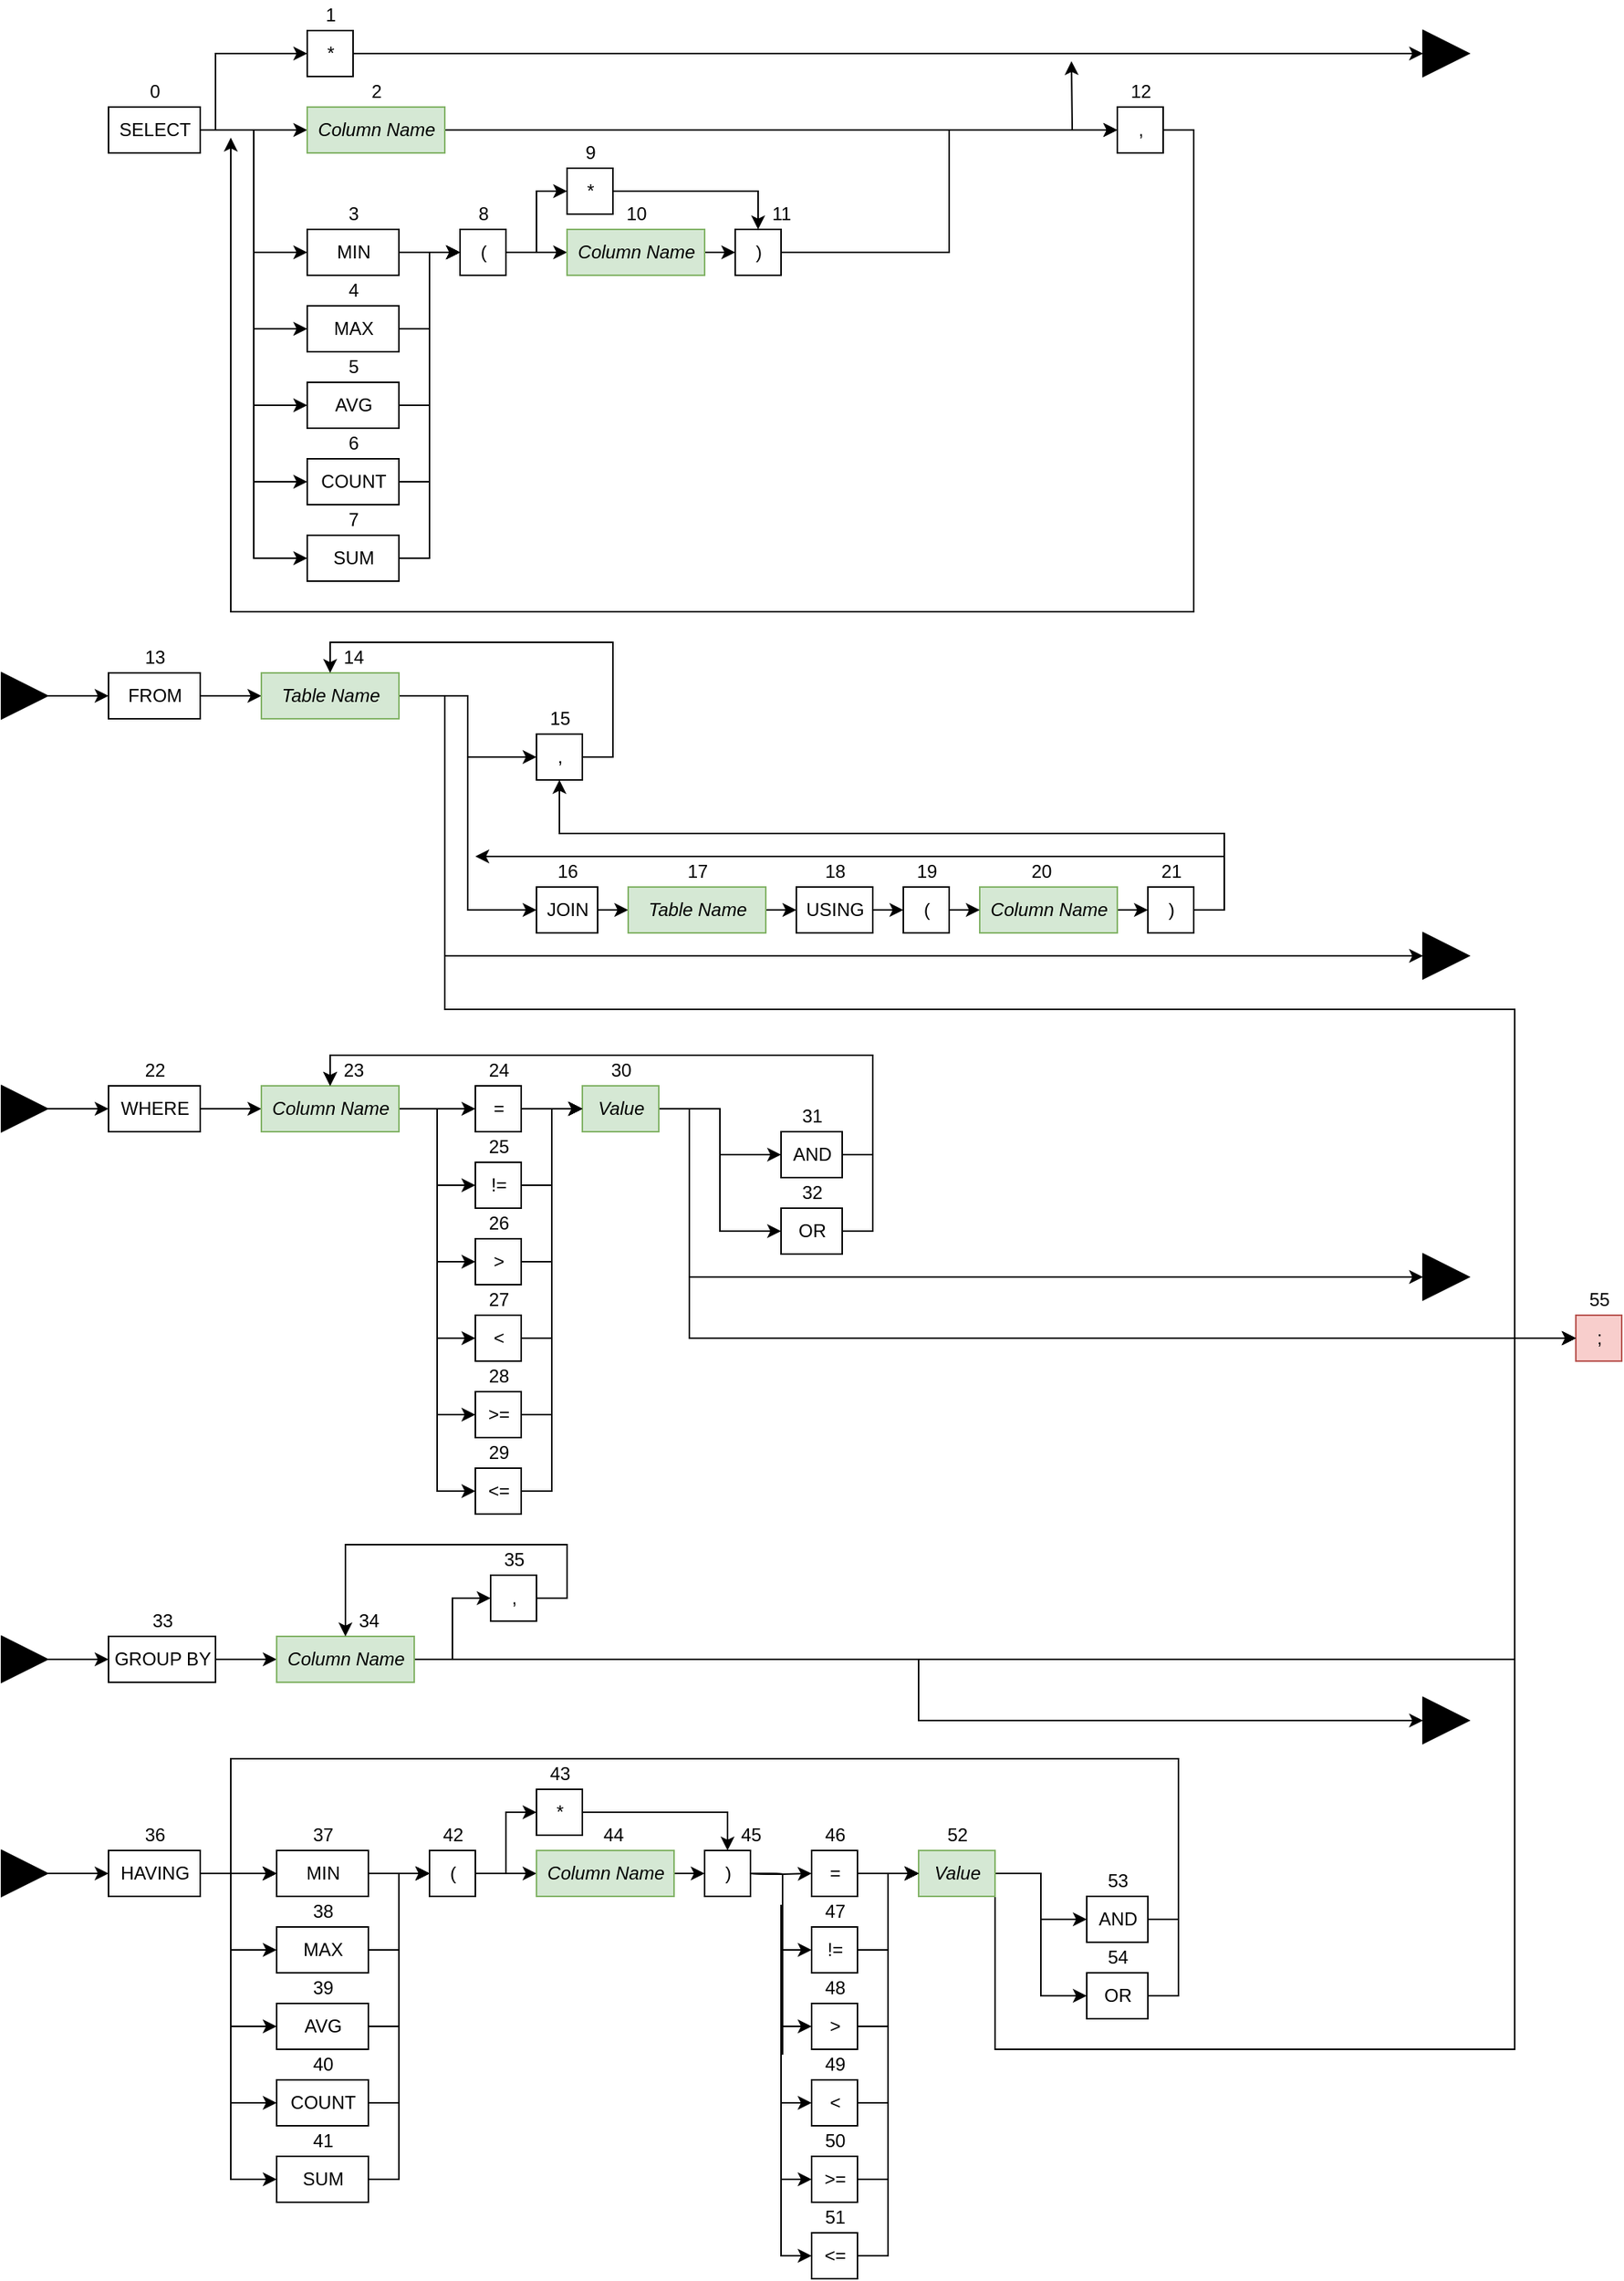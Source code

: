 <mxfile version="13.5.0" type="device"><diagram id="hOX1sc8E9hgY-QJhAioe" name="Page-1"><mxGraphModel dx="1422" dy="804" grid="1" gridSize="10" guides="1" tooltips="1" connect="1" arrows="1" fold="1" page="1" pageScale="1" pageWidth="850" pageHeight="1100" math="0" shadow="0"><root><mxCell id="0"/><mxCell id="1" parent="0"/><mxCell id="JIPaXkm0s1hUizD31UQX-4" style="edgeStyle=orthogonalEdgeStyle;rounded=0;orthogonalLoop=1;jettySize=auto;html=1;exitX=1;exitY=0.5;exitDx=0;exitDy=0;entryX=0;entryY=0.5;entryDx=0;entryDy=0;" edge="1" parent="1" source="FlV3ohwROZGaV1el_2HL-5" target="JIPaXkm0s1hUizD31UQX-1"><mxGeometry relative="1" as="geometry"><Array as="points"><mxPoint x="150" y="95"/><mxPoint x="150" y="45"/></Array></mxGeometry></mxCell><mxCell id="JIPaXkm0s1hUizD31UQX-5" style="edgeStyle=orthogonalEdgeStyle;rounded=0;orthogonalLoop=1;jettySize=auto;html=1;exitX=1;exitY=0.5;exitDx=0;exitDy=0;entryX=0;entryY=0.5;entryDx=0;entryDy=0;" edge="1" parent="1" source="FlV3ohwROZGaV1el_2HL-5" target="JIPaXkm0s1hUizD31UQX-3"><mxGeometry relative="1" as="geometry"/></mxCell><mxCell id="JIPaXkm0s1hUizD31UQX-263" style="edgeStyle=orthogonalEdgeStyle;rounded=0;orthogonalLoop=1;jettySize=auto;html=1;exitX=1;exitY=0.5;exitDx=0;exitDy=0;entryX=0;entryY=0.5;entryDx=0;entryDy=0;" edge="1" parent="1" source="FlV3ohwROZGaV1el_2HL-5" target="JIPaXkm0s1hUizD31UQX-7"><mxGeometry relative="1" as="geometry"><Array as="points"><mxPoint x="175" y="95"/><mxPoint x="175" y="175"/></Array></mxGeometry></mxCell><mxCell id="JIPaXkm0s1hUizD31UQX-264" style="edgeStyle=orthogonalEdgeStyle;rounded=0;orthogonalLoop=1;jettySize=auto;html=1;exitX=1;exitY=0.5;exitDx=0;exitDy=0;entryX=0;entryY=0.5;entryDx=0;entryDy=0;" edge="1" parent="1" source="FlV3ohwROZGaV1el_2HL-5" target="JIPaXkm0s1hUizD31UQX-8"><mxGeometry relative="1" as="geometry"/></mxCell><mxCell id="JIPaXkm0s1hUizD31UQX-265" style="edgeStyle=orthogonalEdgeStyle;rounded=0;orthogonalLoop=1;jettySize=auto;html=1;exitX=1;exitY=0.5;exitDx=0;exitDy=0;entryX=0;entryY=0.5;entryDx=0;entryDy=0;" edge="1" parent="1" source="FlV3ohwROZGaV1el_2HL-5" target="JIPaXkm0s1hUizD31UQX-9"><mxGeometry relative="1" as="geometry"/></mxCell><mxCell id="JIPaXkm0s1hUizD31UQX-266" style="edgeStyle=orthogonalEdgeStyle;rounded=0;orthogonalLoop=1;jettySize=auto;html=1;exitX=1;exitY=0.5;exitDx=0;exitDy=0;entryX=0;entryY=0.5;entryDx=0;entryDy=0;" edge="1" parent="1" source="FlV3ohwROZGaV1el_2HL-5" target="JIPaXkm0s1hUizD31UQX-10"><mxGeometry relative="1" as="geometry"/></mxCell><mxCell id="JIPaXkm0s1hUizD31UQX-267" style="edgeStyle=orthogonalEdgeStyle;rounded=0;orthogonalLoop=1;jettySize=auto;html=1;exitX=1;exitY=0.5;exitDx=0;exitDy=0;entryX=0;entryY=0.5;entryDx=0;entryDy=0;" edge="1" parent="1" source="FlV3ohwROZGaV1el_2HL-5" target="JIPaXkm0s1hUizD31UQX-11"><mxGeometry relative="1" as="geometry"/></mxCell><mxCell id="FlV3ohwROZGaV1el_2HL-5" value="SELECT" style="html=1;" parent="1" vertex="1"><mxGeometry x="80" y="80" width="60" height="30" as="geometry"/></mxCell><mxCell id="JIPaXkm0s1hUizD31UQX-75" style="edgeStyle=orthogonalEdgeStyle;rounded=0;orthogonalLoop=1;jettySize=auto;html=1;exitX=1;exitY=0.5;exitDx=0;exitDy=0;entryX=0;entryY=0.5;entryDx=0;entryDy=0;" edge="1" parent="1" source="FlV3ohwROZGaV1el_2HL-6" target="JIPaXkm0s1hUizD31UQX-56"><mxGeometry relative="1" as="geometry"/></mxCell><mxCell id="FlV3ohwROZGaV1el_2HL-6" value="FROM" style="html=1;" parent="1" vertex="1"><mxGeometry x="80" y="450" width="60" height="30" as="geometry"/></mxCell><mxCell id="JIPaXkm0s1hUizD31UQX-124" style="edgeStyle=orthogonalEdgeStyle;rounded=0;orthogonalLoop=1;jettySize=auto;html=1;exitX=1;exitY=0.5;exitDx=0;exitDy=0;entryX=0;entryY=0.5;entryDx=0;entryDy=0;" edge="1" parent="1" source="BFjcN4ViVCUGi0R5KFwr-1" target="JIPaXkm0s1hUizD31UQX-118"><mxGeometry relative="1" as="geometry"/></mxCell><mxCell id="BFjcN4ViVCUGi0R5KFwr-1" value="WHERE" style="html=1;" parent="1" vertex="1"><mxGeometry x="80" y="720" width="60" height="30" as="geometry"/></mxCell><mxCell id="JIPaXkm0s1hUizD31UQX-86" style="edgeStyle=orthogonalEdgeStyle;rounded=0;orthogonalLoop=1;jettySize=auto;html=1;exitX=1;exitY=0.5;exitDx=0;exitDy=0;entryX=0;entryY=0.5;entryDx=0;entryDy=0;" edge="1" parent="1" source="BFjcN4ViVCUGi0R5KFwr-2" target="JIPaXkm0s1hUizD31UQX-84"><mxGeometry relative="1" as="geometry"/></mxCell><mxCell id="BFjcN4ViVCUGi0R5KFwr-2" value="GROUP BY" style="html=1;" parent="1" vertex="1"><mxGeometry x="80" y="1080" width="70" height="30" as="geometry"/></mxCell><mxCell id="JIPaXkm0s1hUizD31UQX-117" style="edgeStyle=orthogonalEdgeStyle;rounded=0;orthogonalLoop=1;jettySize=auto;html=1;exitX=1;exitY=0.5;exitDx=0;exitDy=0;entryX=0;entryY=0.5;entryDx=0;entryDy=0;" edge="1" parent="1" source="BFjcN4ViVCUGi0R5KFwr-3" target="JIPaXkm0s1hUizD31UQX-100"><mxGeometry relative="1" as="geometry"><mxPoint x="190" y="1235" as="targetPoint"/></mxGeometry></mxCell><mxCell id="JIPaXkm0s1hUizD31UQX-268" style="edgeStyle=orthogonalEdgeStyle;rounded=0;orthogonalLoop=1;jettySize=auto;html=1;exitX=1;exitY=0.5;exitDx=0;exitDy=0;entryX=0;entryY=0.5;entryDx=0;entryDy=0;" edge="1" parent="1" source="BFjcN4ViVCUGi0R5KFwr-3" target="JIPaXkm0s1hUizD31UQX-102"><mxGeometry relative="1" as="geometry"><Array as="points"><mxPoint x="160" y="1235"/><mxPoint x="160" y="1285"/></Array></mxGeometry></mxCell><mxCell id="JIPaXkm0s1hUizD31UQX-269" style="edgeStyle=orthogonalEdgeStyle;rounded=0;orthogonalLoop=1;jettySize=auto;html=1;exitX=1;exitY=0.5;exitDx=0;exitDy=0;entryX=0;entryY=0.5;entryDx=0;entryDy=0;" edge="1" parent="1" source="BFjcN4ViVCUGi0R5KFwr-3" target="JIPaXkm0s1hUizD31UQX-104"><mxGeometry relative="1" as="geometry"><Array as="points"><mxPoint x="160" y="1235"/><mxPoint x="160" y="1335"/></Array></mxGeometry></mxCell><mxCell id="JIPaXkm0s1hUizD31UQX-270" style="edgeStyle=orthogonalEdgeStyle;rounded=0;orthogonalLoop=1;jettySize=auto;html=1;exitX=1;exitY=0.5;exitDx=0;exitDy=0;entryX=0;entryY=0.5;entryDx=0;entryDy=0;" edge="1" parent="1" source="BFjcN4ViVCUGi0R5KFwr-3" target="JIPaXkm0s1hUizD31UQX-106"><mxGeometry relative="1" as="geometry"><Array as="points"><mxPoint x="160" y="1235"/><mxPoint x="160" y="1385"/></Array></mxGeometry></mxCell><mxCell id="JIPaXkm0s1hUizD31UQX-271" style="edgeStyle=orthogonalEdgeStyle;rounded=0;orthogonalLoop=1;jettySize=auto;html=1;exitX=1;exitY=0.5;exitDx=0;exitDy=0;entryX=0;entryY=0.5;entryDx=0;entryDy=0;" edge="1" parent="1" source="BFjcN4ViVCUGi0R5KFwr-3" target="JIPaXkm0s1hUizD31UQX-108"><mxGeometry relative="1" as="geometry"><Array as="points"><mxPoint x="160" y="1235"/><mxPoint x="160" y="1435"/></Array></mxGeometry></mxCell><mxCell id="BFjcN4ViVCUGi0R5KFwr-3" value="HAVING" style="html=1;" parent="1" vertex="1"><mxGeometry x="80" y="1220" width="60" height="30" as="geometry"/></mxCell><mxCell id="JIPaXkm0s1hUizD31UQX-1" value="*" style="html=1;" vertex="1" parent="1"><mxGeometry x="210" y="30" width="30" height="30" as="geometry"/></mxCell><mxCell id="JIPaXkm0s1hUizD31UQX-49" style="edgeStyle=orthogonalEdgeStyle;rounded=0;orthogonalLoop=1;jettySize=auto;html=1;exitX=1;exitY=0.5;exitDx=0;exitDy=0;entryX=0;entryY=0.5;entryDx=0;entryDy=0;" edge="1" parent="1" source="JIPaXkm0s1hUizD31UQX-3" target="JIPaXkm0s1hUizD31UQX-45"><mxGeometry relative="1" as="geometry"/></mxCell><mxCell id="JIPaXkm0s1hUizD31UQX-53" style="edgeStyle=orthogonalEdgeStyle;rounded=0;orthogonalLoop=1;jettySize=auto;html=1;exitX=1;exitY=0.5;exitDx=0;exitDy=0;" edge="1" parent="1" source="JIPaXkm0s1hUizD31UQX-3"><mxGeometry relative="1" as="geometry"><mxPoint x="710" y="50" as="targetPoint"/></mxGeometry></mxCell><mxCell id="JIPaXkm0s1hUizD31UQX-3" value="&lt;i&gt;Column Name&lt;/i&gt;" style="html=1;fillColor=#d5e8d4;strokeColor=#82b366;" vertex="1" parent="1"><mxGeometry x="210" y="80" width="90" height="30" as="geometry"/></mxCell><mxCell id="JIPaXkm0s1hUizD31UQX-32" style="edgeStyle=orthogonalEdgeStyle;rounded=0;orthogonalLoop=1;jettySize=auto;html=1;exitX=1;exitY=0.5;exitDx=0;exitDy=0;entryX=0;entryY=0.5;entryDx=0;entryDy=0;" edge="1" parent="1" source="JIPaXkm0s1hUizD31UQX-7" target="JIPaXkm0s1hUizD31UQX-29"><mxGeometry relative="1" as="geometry"/></mxCell><mxCell id="JIPaXkm0s1hUizD31UQX-7" value="MIN" style="html=1;" vertex="1" parent="1"><mxGeometry x="210" y="160" width="60" height="30" as="geometry"/></mxCell><mxCell id="JIPaXkm0s1hUizD31UQX-34" style="edgeStyle=orthogonalEdgeStyle;rounded=0;orthogonalLoop=1;jettySize=auto;html=1;exitX=1;exitY=0.5;exitDx=0;exitDy=0;entryX=0;entryY=0.5;entryDx=0;entryDy=0;" edge="1" parent="1" source="JIPaXkm0s1hUizD31UQX-8" target="JIPaXkm0s1hUizD31UQX-29"><mxGeometry relative="1" as="geometry"/></mxCell><mxCell id="JIPaXkm0s1hUizD31UQX-8" value="MAX" style="html=1;" vertex="1" parent="1"><mxGeometry x="210" y="210" width="60" height="30" as="geometry"/></mxCell><mxCell id="JIPaXkm0s1hUizD31UQX-35" style="edgeStyle=orthogonalEdgeStyle;rounded=0;orthogonalLoop=1;jettySize=auto;html=1;exitX=1;exitY=0.5;exitDx=0;exitDy=0;entryX=0;entryY=0.5;entryDx=0;entryDy=0;" edge="1" parent="1" source="JIPaXkm0s1hUizD31UQX-9" target="JIPaXkm0s1hUizD31UQX-29"><mxGeometry relative="1" as="geometry"/></mxCell><mxCell id="JIPaXkm0s1hUizD31UQX-9" value="AVG" style="html=1;" vertex="1" parent="1"><mxGeometry x="210" y="260" width="60" height="30" as="geometry"/></mxCell><mxCell id="JIPaXkm0s1hUizD31UQX-36" style="edgeStyle=orthogonalEdgeStyle;rounded=0;orthogonalLoop=1;jettySize=auto;html=1;exitX=1;exitY=0.5;exitDx=0;exitDy=0;entryX=0;entryY=0.5;entryDx=0;entryDy=0;" edge="1" parent="1" source="JIPaXkm0s1hUizD31UQX-10" target="JIPaXkm0s1hUizD31UQX-29"><mxGeometry relative="1" as="geometry"/></mxCell><mxCell id="JIPaXkm0s1hUizD31UQX-10" value="COUNT" style="html=1;" vertex="1" parent="1"><mxGeometry x="210" y="310" width="60" height="30" as="geometry"/></mxCell><mxCell id="JIPaXkm0s1hUizD31UQX-37" style="edgeStyle=orthogonalEdgeStyle;rounded=0;orthogonalLoop=1;jettySize=auto;html=1;exitX=1;exitY=0.5;exitDx=0;exitDy=0;entryX=0;entryY=0.5;entryDx=0;entryDy=0;" edge="1" parent="1" source="JIPaXkm0s1hUizD31UQX-11" target="JIPaXkm0s1hUizD31UQX-29"><mxGeometry relative="1" as="geometry"/></mxCell><mxCell id="JIPaXkm0s1hUizD31UQX-11" value="SUM" style="html=1;" vertex="1" parent="1"><mxGeometry x="210" y="360" width="60" height="30" as="geometry"/></mxCell><mxCell id="JIPaXkm0s1hUizD31UQX-38" style="edgeStyle=orthogonalEdgeStyle;rounded=0;orthogonalLoop=1;jettySize=auto;html=1;exitX=1;exitY=0.5;exitDx=0;exitDy=0;entryX=0;entryY=0.5;entryDx=0;entryDy=0;" edge="1" parent="1" source="JIPaXkm0s1hUizD31UQX-29" target="JIPaXkm0s1hUizD31UQX-31"><mxGeometry relative="1" as="geometry"/></mxCell><mxCell id="JIPaXkm0s1hUizD31UQX-47" style="edgeStyle=orthogonalEdgeStyle;rounded=0;orthogonalLoop=1;jettySize=auto;html=1;exitX=1;exitY=0.5;exitDx=0;exitDy=0;entryX=0;entryY=0.5;entryDx=0;entryDy=0;" edge="1" parent="1" source="JIPaXkm0s1hUizD31UQX-29" target="JIPaXkm0s1hUizD31UQX-46"><mxGeometry relative="1" as="geometry"/></mxCell><mxCell id="JIPaXkm0s1hUizD31UQX-29" value="(" style="html=1;" vertex="1" parent="1"><mxGeometry x="310" y="160" width="30" height="30" as="geometry"/></mxCell><mxCell id="JIPaXkm0s1hUizD31UQX-50" style="edgeStyle=orthogonalEdgeStyle;rounded=0;orthogonalLoop=1;jettySize=auto;html=1;exitX=1;exitY=0.5;exitDx=0;exitDy=0;entryX=0;entryY=0.5;entryDx=0;entryDy=0;" edge="1" parent="1" source="JIPaXkm0s1hUizD31UQX-30" target="JIPaXkm0s1hUizD31UQX-45"><mxGeometry relative="1" as="geometry"/></mxCell><mxCell id="JIPaXkm0s1hUizD31UQX-30" value=")" style="html=1;" vertex="1" parent="1"><mxGeometry x="490" y="160" width="30" height="30" as="geometry"/></mxCell><mxCell id="JIPaXkm0s1hUizD31UQX-39" style="edgeStyle=orthogonalEdgeStyle;rounded=0;orthogonalLoop=1;jettySize=auto;html=1;exitX=1;exitY=0.5;exitDx=0;exitDy=0;entryX=0;entryY=0.5;entryDx=0;entryDy=0;" edge="1" parent="1" source="JIPaXkm0s1hUizD31UQX-31" target="JIPaXkm0s1hUizD31UQX-30"><mxGeometry relative="1" as="geometry"/></mxCell><mxCell id="JIPaXkm0s1hUizD31UQX-31" value="&lt;i&gt;Column Name&lt;/i&gt;" style="html=1;fillColor=#d5e8d4;strokeColor=#82b366;" vertex="1" parent="1"><mxGeometry x="380" y="160" width="90" height="30" as="geometry"/></mxCell><mxCell id="JIPaXkm0s1hUizD31UQX-54" style="edgeStyle=orthogonalEdgeStyle;rounded=0;orthogonalLoop=1;jettySize=auto;html=1;exitX=1;exitY=0.5;exitDx=0;exitDy=0;" edge="1" parent="1" source="JIPaXkm0s1hUizD31UQX-45"><mxGeometry relative="1" as="geometry"><mxPoint x="160" y="100" as="targetPoint"/><Array as="points"><mxPoint x="790" y="95"/><mxPoint x="790" y="410"/><mxPoint x="160" y="410"/></Array></mxGeometry></mxCell><mxCell id="JIPaXkm0s1hUizD31UQX-45" value="," style="html=1;" vertex="1" parent="1"><mxGeometry x="740" y="80" width="30" height="30" as="geometry"/></mxCell><mxCell id="JIPaXkm0s1hUizD31UQX-48" style="edgeStyle=orthogonalEdgeStyle;rounded=0;orthogonalLoop=1;jettySize=auto;html=1;exitX=1;exitY=0.5;exitDx=0;exitDy=0;entryX=0.5;entryY=0;entryDx=0;entryDy=0;" edge="1" parent="1" source="JIPaXkm0s1hUizD31UQX-46" target="JIPaXkm0s1hUizD31UQX-30"><mxGeometry relative="1" as="geometry"/></mxCell><mxCell id="JIPaXkm0s1hUizD31UQX-46" value="*" style="html=1;" vertex="1" parent="1"><mxGeometry x="380" y="120" width="30" height="30" as="geometry"/></mxCell><mxCell id="JIPaXkm0s1hUizD31UQX-67" style="edgeStyle=orthogonalEdgeStyle;rounded=0;orthogonalLoop=1;jettySize=auto;html=1;exitX=1;exitY=0.5;exitDx=0;exitDy=0;entryX=0;entryY=0.5;entryDx=0;entryDy=0;" edge="1" parent="1" source="JIPaXkm0s1hUizD31UQX-56" target="JIPaXkm0s1hUizD31UQX-57"><mxGeometry relative="1" as="geometry"/></mxCell><mxCell id="JIPaXkm0s1hUizD31UQX-68" style="edgeStyle=orthogonalEdgeStyle;rounded=0;orthogonalLoop=1;jettySize=auto;html=1;exitX=1;exitY=0.5;exitDx=0;exitDy=0;entryX=0;entryY=0.5;entryDx=0;entryDy=0;" edge="1" parent="1" source="JIPaXkm0s1hUizD31UQX-56" target="JIPaXkm0s1hUizD31UQX-58"><mxGeometry relative="1" as="geometry"/></mxCell><mxCell id="JIPaXkm0s1hUizD31UQX-81" style="edgeStyle=orthogonalEdgeStyle;rounded=0;orthogonalLoop=1;jettySize=auto;html=1;exitX=1;exitY=0.5;exitDx=0;exitDy=0;entryX=0;entryY=0.5;entryDx=0;entryDy=0;" edge="1" parent="1" source="JIPaXkm0s1hUizD31UQX-56" target="JIPaXkm0s1hUizD31UQX-60"><mxGeometry relative="1" as="geometry"><mxPoint x="1300" y="960" as="targetPoint"/><Array as="points"><mxPoint x="300" y="465"/><mxPoint x="300" y="670"/><mxPoint x="1000" y="670"/><mxPoint x="1000" y="885"/></Array></mxGeometry></mxCell><mxCell id="JIPaXkm0s1hUizD31UQX-193" style="edgeStyle=orthogonalEdgeStyle;rounded=0;orthogonalLoop=1;jettySize=auto;html=1;exitX=1;exitY=0.5;exitDx=0;exitDy=0;entryX=0;entryY=0.5;entryDx=0;entryDy=0;" edge="1" parent="1" source="JIPaXkm0s1hUizD31UQX-56" target="JIPaXkm0s1hUizD31UQX-189"><mxGeometry relative="1" as="geometry"><Array as="points"><mxPoint x="300" y="465"/><mxPoint x="300" y="635"/></Array></mxGeometry></mxCell><mxCell id="JIPaXkm0s1hUizD31UQX-56" value="&lt;i&gt;Table Name&lt;/i&gt;" style="html=1;fillColor=#d5e8d4;strokeColor=#82b366;" vertex="1" parent="1"><mxGeometry x="180" y="450" width="90" height="30" as="geometry"/></mxCell><mxCell id="JIPaXkm0s1hUizD31UQX-70" style="edgeStyle=orthogonalEdgeStyle;rounded=0;orthogonalLoop=1;jettySize=auto;html=1;exitX=1;exitY=0.5;exitDx=0;exitDy=0;entryX=0;entryY=0.5;entryDx=0;entryDy=0;" edge="1" parent="1" source="JIPaXkm0s1hUizD31UQX-57" target="JIPaXkm0s1hUizD31UQX-78"><mxGeometry relative="1" as="geometry"/></mxCell><mxCell id="JIPaXkm0s1hUizD31UQX-57" value="JOIN" style="html=1;" vertex="1" parent="1"><mxGeometry x="360" y="590" width="40" height="30" as="geometry"/></mxCell><mxCell id="JIPaXkm0s1hUizD31UQX-58" value="," style="html=1;" vertex="1" parent="1"><mxGeometry x="360" y="490" width="30" height="30" as="geometry"/></mxCell><mxCell id="JIPaXkm0s1hUizD31UQX-60" value=";" style="html=1;fillColor=#f8cecc;strokeColor=#b85450;" vertex="1" parent="1"><mxGeometry x="1040" y="870" width="30" height="30" as="geometry"/></mxCell><mxCell id="JIPaXkm0s1hUizD31UQX-71" style="edgeStyle=orthogonalEdgeStyle;rounded=0;orthogonalLoop=1;jettySize=auto;html=1;exitX=1;exitY=0.5;exitDx=0;exitDy=0;entryX=0;entryY=0.5;entryDx=0;entryDy=0;" edge="1" parent="1" source="JIPaXkm0s1hUizD31UQX-61" target="JIPaXkm0s1hUizD31UQX-64"><mxGeometry relative="1" as="geometry"/></mxCell><mxCell id="JIPaXkm0s1hUizD31UQX-61" value="USING" style="html=1;" vertex="1" parent="1"><mxGeometry x="530" y="590" width="50" height="30" as="geometry"/></mxCell><mxCell id="JIPaXkm0s1hUizD31UQX-74" style="edgeStyle=orthogonalEdgeStyle;rounded=0;orthogonalLoop=1;jettySize=auto;html=1;exitX=1;exitY=0.5;exitDx=0;exitDy=0;entryX=0;entryY=0.5;entryDx=0;entryDy=0;" edge="1" parent="1" source="JIPaXkm0s1hUizD31UQX-63" target="JIPaXkm0s1hUizD31UQX-65"><mxGeometry relative="1" as="geometry"/></mxCell><mxCell id="JIPaXkm0s1hUizD31UQX-63" value="&lt;i&gt;Column Name&lt;/i&gt;" style="html=1;fillColor=#d5e8d4;strokeColor=#82b366;" vertex="1" parent="1"><mxGeometry x="650" y="590" width="90" height="30" as="geometry"/></mxCell><mxCell id="JIPaXkm0s1hUizD31UQX-72" style="edgeStyle=orthogonalEdgeStyle;rounded=0;orthogonalLoop=1;jettySize=auto;html=1;exitX=1;exitY=0.5;exitDx=0;exitDy=0;entryX=0;entryY=0.5;entryDx=0;entryDy=0;" edge="1" parent="1" source="JIPaXkm0s1hUizD31UQX-64" target="JIPaXkm0s1hUizD31UQX-63"><mxGeometry relative="1" as="geometry"/></mxCell><mxCell id="JIPaXkm0s1hUizD31UQX-64" value="(" style="html=1;" vertex="1" parent="1"><mxGeometry x="600" y="590" width="30" height="30" as="geometry"/></mxCell><mxCell id="JIPaXkm0s1hUizD31UQX-77" style="edgeStyle=orthogonalEdgeStyle;rounded=0;orthogonalLoop=1;jettySize=auto;html=1;exitX=1;exitY=0.5;exitDx=0;exitDy=0;entryX=0.5;entryY=1;entryDx=0;entryDy=0;" edge="1" parent="1" source="JIPaXkm0s1hUizD31UQX-65" target="JIPaXkm0s1hUizD31UQX-58"><mxGeometry relative="1" as="geometry"/></mxCell><mxCell id="JIPaXkm0s1hUizD31UQX-80" style="edgeStyle=orthogonalEdgeStyle;rounded=0;orthogonalLoop=1;jettySize=auto;html=1;exitX=1;exitY=0.5;exitDx=0;exitDy=0;" edge="1" parent="1" source="JIPaXkm0s1hUizD31UQX-65"><mxGeometry relative="1" as="geometry"><mxPoint x="320" y="570" as="targetPoint"/><Array as="points"><mxPoint x="810" y="605"/><mxPoint x="810" y="570"/><mxPoint x="330" y="570"/></Array></mxGeometry></mxCell><mxCell id="JIPaXkm0s1hUizD31UQX-65" value=")" style="html=1;" vertex="1" parent="1"><mxGeometry x="760" y="590" width="30" height="30" as="geometry"/></mxCell><mxCell id="JIPaXkm0s1hUizD31UQX-79" style="edgeStyle=orthogonalEdgeStyle;rounded=0;orthogonalLoop=1;jettySize=auto;html=1;exitX=1;exitY=0.5;exitDx=0;exitDy=0;entryX=0;entryY=0.5;entryDx=0;entryDy=0;" edge="1" parent="1" source="JIPaXkm0s1hUizD31UQX-78" target="JIPaXkm0s1hUizD31UQX-61"><mxGeometry relative="1" as="geometry"/></mxCell><mxCell id="JIPaXkm0s1hUizD31UQX-78" value="&lt;i&gt;Table Name&lt;/i&gt;" style="html=1;fillColor=#d5e8d4;strokeColor=#82b366;" vertex="1" parent="1"><mxGeometry x="420" y="590" width="90" height="30" as="geometry"/></mxCell><mxCell id="JIPaXkm0s1hUizD31UQX-87" style="edgeStyle=orthogonalEdgeStyle;rounded=0;orthogonalLoop=1;jettySize=auto;html=1;exitX=1;exitY=0.5;exitDx=0;exitDy=0;entryX=0;entryY=0.5;entryDx=0;entryDy=0;" edge="1" parent="1" source="JIPaXkm0s1hUizD31UQX-84" target="JIPaXkm0s1hUizD31UQX-85"><mxGeometry relative="1" as="geometry"/></mxCell><mxCell id="JIPaXkm0s1hUizD31UQX-88" style="edgeStyle=orthogonalEdgeStyle;rounded=0;orthogonalLoop=1;jettySize=auto;html=1;exitX=1;exitY=0.5;exitDx=0;exitDy=0;entryX=0;entryY=0.5;entryDx=0;entryDy=0;" edge="1" parent="1" source="JIPaXkm0s1hUizD31UQX-84" target="JIPaXkm0s1hUizD31UQX-60"><mxGeometry relative="1" as="geometry"><mxPoint x="1310" y="900" as="targetPoint"/><Array as="points"><mxPoint x="1000" y="1095"/><mxPoint x="1000" y="885"/></Array></mxGeometry></mxCell><mxCell id="JIPaXkm0s1hUizD31UQX-275" style="edgeStyle=orthogonalEdgeStyle;rounded=0;orthogonalLoop=1;jettySize=auto;html=1;exitX=1;exitY=0.5;exitDx=0;exitDy=0;entryX=0;entryY=0.5;entryDx=0;entryDy=0;" edge="1" parent="1" source="JIPaXkm0s1hUizD31UQX-84" target="JIPaXkm0s1hUizD31UQX-191"><mxGeometry relative="1" as="geometry"/></mxCell><mxCell id="JIPaXkm0s1hUizD31UQX-84" value="&lt;i&gt;Column Name&lt;/i&gt;" style="html=1;fillColor=#d5e8d4;strokeColor=#82b366;" vertex="1" parent="1"><mxGeometry x="190" y="1080" width="90" height="30" as="geometry"/></mxCell><mxCell id="JIPaXkm0s1hUizD31UQX-89" style="edgeStyle=orthogonalEdgeStyle;rounded=0;orthogonalLoop=1;jettySize=auto;html=1;exitX=1;exitY=0.5;exitDx=0;exitDy=0;entryX=0.5;entryY=0;entryDx=0;entryDy=0;" edge="1" parent="1" source="JIPaXkm0s1hUizD31UQX-85" target="JIPaXkm0s1hUizD31UQX-84"><mxGeometry relative="1" as="geometry"><Array as="points"><mxPoint x="380" y="1055"/><mxPoint x="380" y="1020"/><mxPoint x="235" y="1020"/></Array></mxGeometry></mxCell><mxCell id="JIPaXkm0s1hUizD31UQX-85" value="," style="html=1;" vertex="1" parent="1"><mxGeometry x="330" y="1040" width="30" height="30" as="geometry"/></mxCell><mxCell id="JIPaXkm0s1hUizD31UQX-99" style="edgeStyle=orthogonalEdgeStyle;rounded=0;orthogonalLoop=1;jettySize=auto;html=1;exitX=1;exitY=0.5;exitDx=0;exitDy=0;entryX=0;entryY=0.5;entryDx=0;entryDy=0;" edge="1" source="JIPaXkm0s1hUizD31UQX-100" target="JIPaXkm0s1hUizD31UQX-111" parent="1"><mxGeometry relative="1" as="geometry"/></mxCell><mxCell id="JIPaXkm0s1hUizD31UQX-100" value="MIN" style="html=1;" vertex="1" parent="1"><mxGeometry x="190" y="1220" width="60" height="30" as="geometry"/></mxCell><mxCell id="JIPaXkm0s1hUizD31UQX-101" style="edgeStyle=orthogonalEdgeStyle;rounded=0;orthogonalLoop=1;jettySize=auto;html=1;exitX=1;exitY=0.5;exitDx=0;exitDy=0;entryX=0;entryY=0.5;entryDx=0;entryDy=0;" edge="1" source="JIPaXkm0s1hUizD31UQX-102" target="JIPaXkm0s1hUizD31UQX-111" parent="1"><mxGeometry relative="1" as="geometry"/></mxCell><mxCell id="JIPaXkm0s1hUizD31UQX-102" value="MAX" style="html=1;" vertex="1" parent="1"><mxGeometry x="190" y="1270" width="60" height="30" as="geometry"/></mxCell><mxCell id="JIPaXkm0s1hUizD31UQX-103" style="edgeStyle=orthogonalEdgeStyle;rounded=0;orthogonalLoop=1;jettySize=auto;html=1;exitX=1;exitY=0.5;exitDx=0;exitDy=0;entryX=0;entryY=0.5;entryDx=0;entryDy=0;" edge="1" source="JIPaXkm0s1hUizD31UQX-104" target="JIPaXkm0s1hUizD31UQX-111" parent="1"><mxGeometry relative="1" as="geometry"/></mxCell><mxCell id="JIPaXkm0s1hUizD31UQX-104" value="AVG" style="html=1;" vertex="1" parent="1"><mxGeometry x="190" y="1320" width="60" height="30" as="geometry"/></mxCell><mxCell id="JIPaXkm0s1hUizD31UQX-105" style="edgeStyle=orthogonalEdgeStyle;rounded=0;orthogonalLoop=1;jettySize=auto;html=1;exitX=1;exitY=0.5;exitDx=0;exitDy=0;entryX=0;entryY=0.5;entryDx=0;entryDy=0;" edge="1" source="JIPaXkm0s1hUizD31UQX-106" target="JIPaXkm0s1hUizD31UQX-111" parent="1"><mxGeometry relative="1" as="geometry"/></mxCell><mxCell id="JIPaXkm0s1hUizD31UQX-106" value="COUNT" style="html=1;" vertex="1" parent="1"><mxGeometry x="190" y="1370" width="60" height="30" as="geometry"/></mxCell><mxCell id="JIPaXkm0s1hUizD31UQX-107" style="edgeStyle=orthogonalEdgeStyle;rounded=0;orthogonalLoop=1;jettySize=auto;html=1;exitX=1;exitY=0.5;exitDx=0;exitDy=0;entryX=0;entryY=0.5;entryDx=0;entryDy=0;" edge="1" source="JIPaXkm0s1hUizD31UQX-108" target="JIPaXkm0s1hUizD31UQX-111" parent="1"><mxGeometry relative="1" as="geometry"/></mxCell><mxCell id="JIPaXkm0s1hUizD31UQX-108" value="SUM" style="html=1;" vertex="1" parent="1"><mxGeometry x="190" y="1420" width="60" height="30" as="geometry"/></mxCell><mxCell id="JIPaXkm0s1hUizD31UQX-109" style="edgeStyle=orthogonalEdgeStyle;rounded=0;orthogonalLoop=1;jettySize=auto;html=1;exitX=1;exitY=0.5;exitDx=0;exitDy=0;entryX=0;entryY=0.5;entryDx=0;entryDy=0;" edge="1" source="JIPaXkm0s1hUizD31UQX-111" target="JIPaXkm0s1hUizD31UQX-114" parent="1"><mxGeometry relative="1" as="geometry"/></mxCell><mxCell id="JIPaXkm0s1hUizD31UQX-110" style="edgeStyle=orthogonalEdgeStyle;rounded=0;orthogonalLoop=1;jettySize=auto;html=1;exitX=1;exitY=0.5;exitDx=0;exitDy=0;entryX=0;entryY=0.5;entryDx=0;entryDy=0;" edge="1" source="JIPaXkm0s1hUizD31UQX-111" target="JIPaXkm0s1hUizD31UQX-116" parent="1"><mxGeometry relative="1" as="geometry"/></mxCell><mxCell id="JIPaXkm0s1hUizD31UQX-111" value="(" style="html=1;" vertex="1" parent="1"><mxGeometry x="290" y="1220" width="30" height="30" as="geometry"/></mxCell><mxCell id="JIPaXkm0s1hUizD31UQX-112" value=")" style="html=1;" vertex="1" parent="1"><mxGeometry x="470" y="1220" width="30" height="30" as="geometry"/></mxCell><mxCell id="JIPaXkm0s1hUizD31UQX-113" style="edgeStyle=orthogonalEdgeStyle;rounded=0;orthogonalLoop=1;jettySize=auto;html=1;exitX=1;exitY=0.5;exitDx=0;exitDy=0;entryX=0;entryY=0.5;entryDx=0;entryDy=0;" edge="1" source="JIPaXkm0s1hUizD31UQX-114" target="JIPaXkm0s1hUizD31UQX-112" parent="1"><mxGeometry relative="1" as="geometry"/></mxCell><mxCell id="JIPaXkm0s1hUizD31UQX-114" value="&lt;i&gt;Column Name&lt;/i&gt;" style="html=1;fillColor=#d5e8d4;strokeColor=#82b366;" vertex="1" parent="1"><mxGeometry x="360" y="1220" width="90" height="30" as="geometry"/></mxCell><mxCell id="JIPaXkm0s1hUizD31UQX-115" style="edgeStyle=orthogonalEdgeStyle;rounded=0;orthogonalLoop=1;jettySize=auto;html=1;exitX=1;exitY=0.5;exitDx=0;exitDy=0;entryX=0.5;entryY=0;entryDx=0;entryDy=0;" edge="1" source="JIPaXkm0s1hUizD31UQX-116" target="JIPaXkm0s1hUizD31UQX-112" parent="1"><mxGeometry relative="1" as="geometry"/></mxCell><mxCell id="JIPaXkm0s1hUizD31UQX-116" value="*" style="html=1;" vertex="1" parent="1"><mxGeometry x="360" y="1180" width="30" height="30" as="geometry"/></mxCell><mxCell id="JIPaXkm0s1hUizD31UQX-125" style="edgeStyle=orthogonalEdgeStyle;rounded=0;orthogonalLoop=1;jettySize=auto;html=1;exitX=1;exitY=0.5;exitDx=0;exitDy=0;entryX=0;entryY=0.5;entryDx=0;entryDy=0;" edge="1" parent="1" source="JIPaXkm0s1hUizD31UQX-118" target="JIPaXkm0s1hUizD31UQX-119"><mxGeometry relative="1" as="geometry"/></mxCell><mxCell id="JIPaXkm0s1hUizD31UQX-135" style="edgeStyle=orthogonalEdgeStyle;rounded=0;orthogonalLoop=1;jettySize=auto;html=1;exitX=1;exitY=0.5;exitDx=0;exitDy=0;entryX=0;entryY=0.5;entryDx=0;entryDy=0;" edge="1" parent="1" source="JIPaXkm0s1hUizD31UQX-118" target="JIPaXkm0s1hUizD31UQX-129"><mxGeometry relative="1" as="geometry"/></mxCell><mxCell id="JIPaXkm0s1hUizD31UQX-136" style="edgeStyle=orthogonalEdgeStyle;rounded=0;orthogonalLoop=1;jettySize=auto;html=1;exitX=1;exitY=0.5;exitDx=0;exitDy=0;entryX=0;entryY=0.5;entryDx=0;entryDy=0;" edge="1" parent="1" source="JIPaXkm0s1hUizD31UQX-118" target="JIPaXkm0s1hUizD31UQX-130"><mxGeometry relative="1" as="geometry"/></mxCell><mxCell id="JIPaXkm0s1hUizD31UQX-137" style="edgeStyle=orthogonalEdgeStyle;rounded=0;orthogonalLoop=1;jettySize=auto;html=1;exitX=1;exitY=0.5;exitDx=0;exitDy=0;entryX=0;entryY=0.5;entryDx=0;entryDy=0;" edge="1" parent="1" source="JIPaXkm0s1hUizD31UQX-118" target="JIPaXkm0s1hUizD31UQX-134"><mxGeometry relative="1" as="geometry"/></mxCell><mxCell id="JIPaXkm0s1hUizD31UQX-138" style="edgeStyle=orthogonalEdgeStyle;rounded=0;orthogonalLoop=1;jettySize=auto;html=1;exitX=1;exitY=0.5;exitDx=0;exitDy=0;entryX=0;entryY=0.5;entryDx=0;entryDy=0;" edge="1" parent="1" source="JIPaXkm0s1hUizD31UQX-118" target="JIPaXkm0s1hUizD31UQX-131"><mxGeometry relative="1" as="geometry"/></mxCell><mxCell id="JIPaXkm0s1hUizD31UQX-139" style="edgeStyle=orthogonalEdgeStyle;rounded=0;orthogonalLoop=1;jettySize=auto;html=1;exitX=1;exitY=0.5;exitDx=0;exitDy=0;entryX=0;entryY=0.5;entryDx=0;entryDy=0;" edge="1" parent="1" source="JIPaXkm0s1hUizD31UQX-118" target="JIPaXkm0s1hUizD31UQX-133"><mxGeometry relative="1" as="geometry"/></mxCell><mxCell id="JIPaXkm0s1hUizD31UQX-118" value="&lt;i&gt;Column Name&lt;/i&gt;" style="html=1;fillColor=#d5e8d4;strokeColor=#82b366;" vertex="1" parent="1"><mxGeometry x="180" y="720" width="90" height="30" as="geometry"/></mxCell><mxCell id="JIPaXkm0s1hUizD31UQX-126" style="edgeStyle=orthogonalEdgeStyle;rounded=0;orthogonalLoop=1;jettySize=auto;html=1;exitX=1;exitY=0.5;exitDx=0;exitDy=0;" edge="1" parent="1" source="JIPaXkm0s1hUizD31UQX-119" target="JIPaXkm0s1hUizD31UQX-121"><mxGeometry relative="1" as="geometry"/></mxCell><mxCell id="JIPaXkm0s1hUizD31UQX-119" value="=" style="html=1;" vertex="1" parent="1"><mxGeometry x="320" y="720" width="30" height="30" as="geometry"/></mxCell><mxCell id="JIPaXkm0s1hUizD31UQX-127" style="edgeStyle=orthogonalEdgeStyle;rounded=0;orthogonalLoop=1;jettySize=auto;html=1;exitX=1;exitY=0.5;exitDx=0;exitDy=0;entryX=0;entryY=0.5;entryDx=0;entryDy=0;" edge="1" parent="1" source="JIPaXkm0s1hUizD31UQX-121" target="JIPaXkm0s1hUizD31UQX-122"><mxGeometry relative="1" as="geometry"/></mxCell><mxCell id="JIPaXkm0s1hUizD31UQX-128" style="edgeStyle=orthogonalEdgeStyle;rounded=0;orthogonalLoop=1;jettySize=auto;html=1;exitX=1;exitY=0.5;exitDx=0;exitDy=0;entryX=0;entryY=0.5;entryDx=0;entryDy=0;" edge="1" parent="1" source="JIPaXkm0s1hUizD31UQX-121" target="JIPaXkm0s1hUizD31UQX-123"><mxGeometry relative="1" as="geometry"/></mxCell><mxCell id="JIPaXkm0s1hUizD31UQX-147" style="edgeStyle=orthogonalEdgeStyle;rounded=0;orthogonalLoop=1;jettySize=auto;html=1;exitX=1;exitY=0.5;exitDx=0;exitDy=0;entryX=0;entryY=0.5;entryDx=0;entryDy=0;" edge="1" parent="1" source="JIPaXkm0s1hUizD31UQX-121" target="JIPaXkm0s1hUizD31UQX-60"><mxGeometry relative="1" as="geometry"><mxPoint x="1260" y="880" as="targetPoint"/><Array as="points"><mxPoint x="460" y="735"/><mxPoint x="460" y="885"/></Array></mxGeometry></mxCell><mxCell id="JIPaXkm0s1hUizD31UQX-195" style="edgeStyle=orthogonalEdgeStyle;rounded=0;orthogonalLoop=1;jettySize=auto;html=1;exitX=1;exitY=0.5;exitDx=0;exitDy=0;entryX=0;entryY=0.5;entryDx=0;entryDy=0;" edge="1" parent="1" source="JIPaXkm0s1hUizD31UQX-121" target="JIPaXkm0s1hUizD31UQX-190"><mxGeometry relative="1" as="geometry"><mxPoint x="900" y="855" as="targetPoint"/><Array as="points"><mxPoint x="460" y="735"/><mxPoint x="460" y="845"/></Array></mxGeometry></mxCell><mxCell id="JIPaXkm0s1hUizD31UQX-121" value="&lt;i&gt;Value&lt;/i&gt;" style="html=1;fillColor=#d5e8d4;strokeColor=#82b366;" vertex="1" parent="1"><mxGeometry x="390" y="720" width="50" height="30" as="geometry"/></mxCell><mxCell id="JIPaXkm0s1hUizD31UQX-148" style="edgeStyle=orthogonalEdgeStyle;rounded=0;orthogonalLoop=1;jettySize=auto;html=1;exitX=1;exitY=0.5;exitDx=0;exitDy=0;entryX=0.5;entryY=0;entryDx=0;entryDy=0;" edge="1" parent="1" source="JIPaXkm0s1hUizD31UQX-122" target="JIPaXkm0s1hUizD31UQX-118"><mxGeometry relative="1" as="geometry"/></mxCell><mxCell id="JIPaXkm0s1hUizD31UQX-122" value="AND" style="html=1;" vertex="1" parent="1"><mxGeometry x="520" y="750" width="40" height="30" as="geometry"/></mxCell><mxCell id="JIPaXkm0s1hUizD31UQX-149" style="edgeStyle=orthogonalEdgeStyle;rounded=0;orthogonalLoop=1;jettySize=auto;html=1;exitX=1;exitY=0.5;exitDx=0;exitDy=0;entryX=0.5;entryY=0;entryDx=0;entryDy=0;" edge="1" parent="1" source="JIPaXkm0s1hUizD31UQX-123" target="JIPaXkm0s1hUizD31UQX-118"><mxGeometry relative="1" as="geometry"/></mxCell><mxCell id="JIPaXkm0s1hUizD31UQX-123" value="OR" style="html=1;" vertex="1" parent="1"><mxGeometry x="520" y="800" width="40" height="30" as="geometry"/></mxCell><mxCell id="JIPaXkm0s1hUizD31UQX-140" style="edgeStyle=orthogonalEdgeStyle;rounded=0;orthogonalLoop=1;jettySize=auto;html=1;exitX=1;exitY=0.5;exitDx=0;exitDy=0;entryX=0;entryY=0.5;entryDx=0;entryDy=0;" edge="1" parent="1" source="JIPaXkm0s1hUizD31UQX-129" target="JIPaXkm0s1hUizD31UQX-121"><mxGeometry relative="1" as="geometry"/></mxCell><mxCell id="JIPaXkm0s1hUizD31UQX-129" value="!=" style="html=1;" vertex="1" parent="1"><mxGeometry x="320" y="770" width="30" height="30" as="geometry"/></mxCell><mxCell id="JIPaXkm0s1hUizD31UQX-141" style="edgeStyle=orthogonalEdgeStyle;rounded=0;orthogonalLoop=1;jettySize=auto;html=1;exitX=1;exitY=0.5;exitDx=0;exitDy=0;entryX=0;entryY=0.5;entryDx=0;entryDy=0;" edge="1" parent="1" source="JIPaXkm0s1hUizD31UQX-130" target="JIPaXkm0s1hUizD31UQX-121"><mxGeometry relative="1" as="geometry"/></mxCell><mxCell id="JIPaXkm0s1hUizD31UQX-130" value="&amp;gt;" style="html=1;" vertex="1" parent="1"><mxGeometry x="320" y="820" width="30" height="30" as="geometry"/></mxCell><mxCell id="JIPaXkm0s1hUizD31UQX-143" style="edgeStyle=orthogonalEdgeStyle;rounded=0;orthogonalLoop=1;jettySize=auto;html=1;exitX=1;exitY=0.5;exitDx=0;exitDy=0;entryX=0;entryY=0.5;entryDx=0;entryDy=0;" edge="1" parent="1" source="JIPaXkm0s1hUizD31UQX-131" target="JIPaXkm0s1hUizD31UQX-121"><mxGeometry relative="1" as="geometry"/></mxCell><mxCell id="JIPaXkm0s1hUizD31UQX-131" value="&amp;gt;=" style="html=1;" vertex="1" parent="1"><mxGeometry x="320" y="920" width="30" height="30" as="geometry"/></mxCell><mxCell id="JIPaXkm0s1hUizD31UQX-144" style="edgeStyle=orthogonalEdgeStyle;rounded=0;orthogonalLoop=1;jettySize=auto;html=1;exitX=1;exitY=0.5;exitDx=0;exitDy=0;entryX=0;entryY=0.5;entryDx=0;entryDy=0;" edge="1" parent="1" source="JIPaXkm0s1hUizD31UQX-133" target="JIPaXkm0s1hUizD31UQX-121"><mxGeometry relative="1" as="geometry"/></mxCell><mxCell id="JIPaXkm0s1hUizD31UQX-133" value="&amp;lt;=" style="html=1;" vertex="1" parent="1"><mxGeometry x="320" y="970" width="30" height="30" as="geometry"/></mxCell><mxCell id="JIPaXkm0s1hUizD31UQX-142" style="edgeStyle=orthogonalEdgeStyle;rounded=0;orthogonalLoop=1;jettySize=auto;html=1;exitX=1;exitY=0.5;exitDx=0;exitDy=0;entryX=0;entryY=0.5;entryDx=0;entryDy=0;" edge="1" parent="1" source="JIPaXkm0s1hUizD31UQX-134" target="JIPaXkm0s1hUizD31UQX-121"><mxGeometry relative="1" as="geometry"/></mxCell><mxCell id="JIPaXkm0s1hUizD31UQX-134" value="&amp;lt;" style="html=1;" vertex="1" parent="1"><mxGeometry x="320" y="870" width="30" height="30" as="geometry"/></mxCell><mxCell id="JIPaXkm0s1hUizD31UQX-150" style="edgeStyle=orthogonalEdgeStyle;rounded=0;orthogonalLoop=1;jettySize=auto;html=1;exitX=1;exitY=0.5;exitDx=0;exitDy=0;entryX=0;entryY=0.5;entryDx=0;entryDy=0;" edge="1" target="JIPaXkm0s1hUizD31UQX-157" parent="1"><mxGeometry relative="1" as="geometry"><mxPoint x="500" y="1235" as="sourcePoint"/></mxGeometry></mxCell><mxCell id="JIPaXkm0s1hUizD31UQX-151" style="edgeStyle=orthogonalEdgeStyle;rounded=0;orthogonalLoop=1;jettySize=auto;html=1;exitX=1;exitY=0.5;exitDx=0;exitDy=0;entryX=0;entryY=0.5;entryDx=0;entryDy=0;" edge="1" target="JIPaXkm0s1hUizD31UQX-164" parent="1"><mxGeometry relative="1" as="geometry"><mxPoint x="500" y="1235" as="sourcePoint"/></mxGeometry></mxCell><mxCell id="JIPaXkm0s1hUizD31UQX-152" style="edgeStyle=orthogonalEdgeStyle;rounded=0;orthogonalLoop=1;jettySize=auto;html=1;exitX=1;exitY=0.5;exitDx=0;exitDy=0;entryX=0;entryY=0.5;entryDx=0;entryDy=0;" edge="1" target="JIPaXkm0s1hUizD31UQX-166" parent="1"><mxGeometry relative="1" as="geometry"><mxPoint x="500" y="1235" as="sourcePoint"/></mxGeometry></mxCell><mxCell id="JIPaXkm0s1hUizD31UQX-153" style="edgeStyle=orthogonalEdgeStyle;rounded=0;orthogonalLoop=1;jettySize=auto;html=1;exitX=1;exitY=0.5;exitDx=0;exitDy=0;entryX=0;entryY=0.5;entryDx=0;entryDy=0;" edge="1" target="JIPaXkm0s1hUizD31UQX-172" parent="1"><mxGeometry relative="1" as="geometry"><mxPoint x="500" y="1235" as="sourcePoint"/></mxGeometry></mxCell><mxCell id="JIPaXkm0s1hUizD31UQX-154" style="edgeStyle=orthogonalEdgeStyle;rounded=0;orthogonalLoop=1;jettySize=auto;html=1;exitX=1;exitY=0.5;exitDx=0;exitDy=0;entryX=0;entryY=0.5;entryDx=0;entryDy=0;" edge="1" target="JIPaXkm0s1hUizD31UQX-168" parent="1"><mxGeometry relative="1" as="geometry"><mxPoint x="500" y="1235" as="sourcePoint"/></mxGeometry></mxCell><mxCell id="JIPaXkm0s1hUizD31UQX-155" style="edgeStyle=orthogonalEdgeStyle;rounded=0;orthogonalLoop=1;jettySize=auto;html=1;exitX=1;exitY=0.5;exitDx=0;exitDy=0;entryX=0;entryY=0.5;entryDx=0;entryDy=0;" edge="1" target="JIPaXkm0s1hUizD31UQX-170" parent="1"><mxGeometry relative="1" as="geometry"><mxPoint x="500" y="1235" as="sourcePoint"/></mxGeometry></mxCell><mxCell id="JIPaXkm0s1hUizD31UQX-156" style="edgeStyle=orthogonalEdgeStyle;rounded=0;orthogonalLoop=1;jettySize=auto;html=1;exitX=1;exitY=0.5;exitDx=0;exitDy=0;" edge="1" source="JIPaXkm0s1hUizD31UQX-157" target="JIPaXkm0s1hUizD31UQX-160" parent="1"><mxGeometry relative="1" as="geometry"/></mxCell><mxCell id="JIPaXkm0s1hUizD31UQX-157" value="=" style="html=1;" vertex="1" parent="1"><mxGeometry x="540" y="1220" width="30" height="30" as="geometry"/></mxCell><mxCell id="JIPaXkm0s1hUizD31UQX-158" style="edgeStyle=orthogonalEdgeStyle;rounded=0;orthogonalLoop=1;jettySize=auto;html=1;exitX=1;exitY=0.5;exitDx=0;exitDy=0;entryX=0;entryY=0.5;entryDx=0;entryDy=0;" edge="1" source="JIPaXkm0s1hUizD31UQX-160" target="JIPaXkm0s1hUizD31UQX-161" parent="1"><mxGeometry relative="1" as="geometry"/></mxCell><mxCell id="JIPaXkm0s1hUizD31UQX-159" style="edgeStyle=orthogonalEdgeStyle;rounded=0;orthogonalLoop=1;jettySize=auto;html=1;exitX=1;exitY=0.5;exitDx=0;exitDy=0;entryX=0;entryY=0.5;entryDx=0;entryDy=0;" edge="1" source="JIPaXkm0s1hUizD31UQX-160" target="JIPaXkm0s1hUizD31UQX-162" parent="1"><mxGeometry relative="1" as="geometry"/></mxCell><mxCell id="JIPaXkm0s1hUizD31UQX-176" style="edgeStyle=orthogonalEdgeStyle;rounded=0;orthogonalLoop=1;jettySize=auto;html=1;exitX=1;exitY=0.5;exitDx=0;exitDy=0;entryX=0;entryY=0.5;entryDx=0;entryDy=0;" edge="1" parent="1" source="JIPaXkm0s1hUizD31UQX-160" target="JIPaXkm0s1hUizD31UQX-60"><mxGeometry relative="1" as="geometry"><mxPoint x="1290" y="840" as="targetPoint"/><Array as="points"><mxPoint x="660" y="1350"/><mxPoint x="1000" y="1350"/><mxPoint x="1000" y="885"/></Array></mxGeometry></mxCell><mxCell id="JIPaXkm0s1hUizD31UQX-160" value="&lt;i&gt;Value&lt;/i&gt;" style="html=1;fillColor=#d5e8d4;strokeColor=#82b366;" vertex="1" parent="1"><mxGeometry x="610" y="1220" width="50" height="30" as="geometry"/></mxCell><mxCell id="JIPaXkm0s1hUizD31UQX-272" style="edgeStyle=orthogonalEdgeStyle;rounded=0;orthogonalLoop=1;jettySize=auto;html=1;exitX=1;exitY=0.5;exitDx=0;exitDy=0;entryX=0;entryY=0.5;entryDx=0;entryDy=0;" edge="1" parent="1" source="JIPaXkm0s1hUizD31UQX-161" target="JIPaXkm0s1hUizD31UQX-100"><mxGeometry relative="1" as="geometry"><Array as="points"><mxPoint x="780" y="1265"/><mxPoint x="780" y="1160"/><mxPoint x="160" y="1160"/><mxPoint x="160" y="1235"/></Array></mxGeometry></mxCell><mxCell id="JIPaXkm0s1hUizD31UQX-161" value="AND" style="html=1;" vertex="1" parent="1"><mxGeometry x="720" y="1250" width="40" height="30" as="geometry"/></mxCell><mxCell id="JIPaXkm0s1hUizD31UQX-273" style="edgeStyle=orthogonalEdgeStyle;rounded=0;orthogonalLoop=1;jettySize=auto;html=1;exitX=1;exitY=0.5;exitDx=0;exitDy=0;entryX=0;entryY=0.5;entryDx=0;entryDy=0;" edge="1" parent="1" source="JIPaXkm0s1hUizD31UQX-162" target="JIPaXkm0s1hUizD31UQX-100"><mxGeometry relative="1" as="geometry"><Array as="points"><mxPoint x="780" y="1315"/><mxPoint x="780" y="1160"/><mxPoint x="160" y="1160"/><mxPoint x="160" y="1235"/></Array></mxGeometry></mxCell><mxCell id="JIPaXkm0s1hUizD31UQX-162" value="OR" style="html=1;" vertex="1" parent="1"><mxGeometry x="720" y="1300" width="40" height="30" as="geometry"/></mxCell><mxCell id="JIPaXkm0s1hUizD31UQX-163" style="edgeStyle=orthogonalEdgeStyle;rounded=0;orthogonalLoop=1;jettySize=auto;html=1;exitX=1;exitY=0.5;exitDx=0;exitDy=0;entryX=0;entryY=0.5;entryDx=0;entryDy=0;" edge="1" source="JIPaXkm0s1hUizD31UQX-164" target="JIPaXkm0s1hUizD31UQX-160" parent="1"><mxGeometry relative="1" as="geometry"/></mxCell><mxCell id="JIPaXkm0s1hUizD31UQX-164" value="!=" style="html=1;" vertex="1" parent="1"><mxGeometry x="540" y="1270" width="30" height="30" as="geometry"/></mxCell><mxCell id="JIPaXkm0s1hUizD31UQX-165" style="edgeStyle=orthogonalEdgeStyle;rounded=0;orthogonalLoop=1;jettySize=auto;html=1;exitX=1;exitY=0.5;exitDx=0;exitDy=0;entryX=0;entryY=0.5;entryDx=0;entryDy=0;" edge="1" source="JIPaXkm0s1hUizD31UQX-166" target="JIPaXkm0s1hUizD31UQX-160" parent="1"><mxGeometry relative="1" as="geometry"/></mxCell><mxCell id="JIPaXkm0s1hUizD31UQX-166" value="&amp;gt;" style="html=1;" vertex="1" parent="1"><mxGeometry x="540" y="1320" width="30" height="30" as="geometry"/></mxCell><mxCell id="JIPaXkm0s1hUizD31UQX-167" style="edgeStyle=orthogonalEdgeStyle;rounded=0;orthogonalLoop=1;jettySize=auto;html=1;exitX=1;exitY=0.5;exitDx=0;exitDy=0;entryX=0;entryY=0.5;entryDx=0;entryDy=0;" edge="1" source="JIPaXkm0s1hUizD31UQX-168" target="JIPaXkm0s1hUizD31UQX-160" parent="1"><mxGeometry relative="1" as="geometry"/></mxCell><mxCell id="JIPaXkm0s1hUizD31UQX-168" value="&amp;gt;=" style="html=1;" vertex="1" parent="1"><mxGeometry x="540" y="1420" width="30" height="30" as="geometry"/></mxCell><mxCell id="JIPaXkm0s1hUizD31UQX-169" style="edgeStyle=orthogonalEdgeStyle;rounded=0;orthogonalLoop=1;jettySize=auto;html=1;exitX=1;exitY=0.5;exitDx=0;exitDy=0;entryX=0;entryY=0.5;entryDx=0;entryDy=0;" edge="1" source="JIPaXkm0s1hUizD31UQX-170" target="JIPaXkm0s1hUizD31UQX-160" parent="1"><mxGeometry relative="1" as="geometry"/></mxCell><mxCell id="JIPaXkm0s1hUizD31UQX-170" value="&amp;lt;=" style="html=1;" vertex="1" parent="1"><mxGeometry x="540" y="1470" width="30" height="30" as="geometry"/></mxCell><mxCell id="JIPaXkm0s1hUizD31UQX-171" style="edgeStyle=orthogonalEdgeStyle;rounded=0;orthogonalLoop=1;jettySize=auto;html=1;exitX=1;exitY=0.5;exitDx=0;exitDy=0;entryX=0;entryY=0.5;entryDx=0;entryDy=0;" edge="1" source="JIPaXkm0s1hUizD31UQX-172" target="JIPaXkm0s1hUizD31UQX-160" parent="1"><mxGeometry relative="1" as="geometry"/></mxCell><mxCell id="JIPaXkm0s1hUizD31UQX-172" value="&amp;lt;" style="html=1;" vertex="1" parent="1"><mxGeometry x="540" y="1370" width="30" height="30" as="geometry"/></mxCell><mxCell id="JIPaXkm0s1hUizD31UQX-177" value="" style="triangle;whiteSpace=wrap;html=1;gradientColor=none;fillColor=#000000;" vertex="1" parent="1"><mxGeometry x="940" y="30" width="30" height="30" as="geometry"/></mxCell><mxCell id="JIPaXkm0s1hUizD31UQX-179" style="edgeStyle=orthogonalEdgeStyle;rounded=0;orthogonalLoop=1;jettySize=auto;html=1;exitX=1;exitY=0.5;exitDx=0;exitDy=0;entryX=0;entryY=0.5;entryDx=0;entryDy=0;" edge="1" parent="1" source="JIPaXkm0s1hUizD31UQX-1" target="JIPaXkm0s1hUizD31UQX-177"><mxGeometry relative="1" as="geometry"><mxPoint x="820" y="45" as="targetPoint"/><mxPoint x="240" y="45" as="sourcePoint"/></mxGeometry></mxCell><mxCell id="JIPaXkm0s1hUizD31UQX-184" style="edgeStyle=orthogonalEdgeStyle;rounded=0;orthogonalLoop=1;jettySize=auto;html=1;exitX=1;exitY=0.5;exitDx=0;exitDy=0;entryX=0;entryY=0.5;entryDx=0;entryDy=0;" edge="1" parent="1" source="JIPaXkm0s1hUizD31UQX-180" target="FlV3ohwROZGaV1el_2HL-6"><mxGeometry relative="1" as="geometry"/></mxCell><mxCell id="JIPaXkm0s1hUizD31UQX-180" value="" style="triangle;whiteSpace=wrap;html=1;gradientColor=none;fillColor=#000000;" vertex="1" parent="1"><mxGeometry x="10" y="450" width="30" height="30" as="geometry"/></mxCell><mxCell id="JIPaXkm0s1hUizD31UQX-185" style="edgeStyle=orthogonalEdgeStyle;rounded=0;orthogonalLoop=1;jettySize=auto;html=1;exitX=1;exitY=0.5;exitDx=0;exitDy=0;entryX=0;entryY=0.5;entryDx=0;entryDy=0;" edge="1" parent="1" source="JIPaXkm0s1hUizD31UQX-181" target="BFjcN4ViVCUGi0R5KFwr-1"><mxGeometry relative="1" as="geometry"/></mxCell><mxCell id="JIPaXkm0s1hUizD31UQX-181" value="" style="triangle;whiteSpace=wrap;html=1;gradientColor=none;fillColor=#000000;" vertex="1" parent="1"><mxGeometry x="10" y="720" width="30" height="30" as="geometry"/></mxCell><mxCell id="JIPaXkm0s1hUizD31UQX-186" style="edgeStyle=orthogonalEdgeStyle;rounded=0;orthogonalLoop=1;jettySize=auto;html=1;exitX=1;exitY=0.5;exitDx=0;exitDy=0;entryX=0;entryY=0.5;entryDx=0;entryDy=0;" edge="1" parent="1" source="JIPaXkm0s1hUizD31UQX-182" target="BFjcN4ViVCUGi0R5KFwr-2"><mxGeometry relative="1" as="geometry"/></mxCell><mxCell id="JIPaXkm0s1hUizD31UQX-182" value="" style="triangle;whiteSpace=wrap;html=1;gradientColor=none;fillColor=#000000;" vertex="1" parent="1"><mxGeometry x="10" y="1080" width="30" height="30" as="geometry"/></mxCell><mxCell id="JIPaXkm0s1hUizD31UQX-188" style="edgeStyle=orthogonalEdgeStyle;rounded=0;orthogonalLoop=1;jettySize=auto;html=1;exitX=1;exitY=0.5;exitDx=0;exitDy=0;entryX=0;entryY=0.5;entryDx=0;entryDy=0;" edge="1" parent="1" source="JIPaXkm0s1hUizD31UQX-183" target="BFjcN4ViVCUGi0R5KFwr-3"><mxGeometry relative="1" as="geometry"/></mxCell><mxCell id="JIPaXkm0s1hUizD31UQX-183" value="" style="triangle;whiteSpace=wrap;html=1;gradientColor=none;fillColor=#000000;" vertex="1" parent="1"><mxGeometry x="10" y="1220" width="30" height="30" as="geometry"/></mxCell><mxCell id="JIPaXkm0s1hUizD31UQX-189" value="" style="triangle;whiteSpace=wrap;html=1;gradientColor=none;fillColor=#000000;" vertex="1" parent="1"><mxGeometry x="940" y="620" width="30" height="30" as="geometry"/></mxCell><mxCell id="JIPaXkm0s1hUizD31UQX-190" value="" style="triangle;whiteSpace=wrap;html=1;gradientColor=none;fillColor=#000000;" vertex="1" parent="1"><mxGeometry x="940" y="830" width="30" height="30" as="geometry"/></mxCell><mxCell id="JIPaXkm0s1hUizD31UQX-191" value="" style="triangle;whiteSpace=wrap;html=1;gradientColor=none;fillColor=#000000;" vertex="1" parent="1"><mxGeometry x="940" y="1120" width="30" height="30" as="geometry"/></mxCell><mxCell id="JIPaXkm0s1hUizD31UQX-196" value="0" style="text;html=1;align=center;verticalAlign=middle;resizable=0;points=[];autosize=1;" vertex="1" parent="1"><mxGeometry x="100" y="60" width="20" height="20" as="geometry"/></mxCell><mxCell id="JIPaXkm0s1hUizD31UQX-197" value="1" style="text;html=1;align=center;verticalAlign=middle;resizable=0;points=[];autosize=1;" vertex="1" parent="1"><mxGeometry x="215" y="10" width="20" height="20" as="geometry"/></mxCell><mxCell id="JIPaXkm0s1hUizD31UQX-198" value="2" style="text;html=1;align=center;verticalAlign=middle;resizable=0;points=[];autosize=1;" vertex="1" parent="1"><mxGeometry x="245" y="60" width="20" height="20" as="geometry"/></mxCell><mxCell id="JIPaXkm0s1hUizD31UQX-200" value="3" style="text;html=1;align=center;verticalAlign=middle;resizable=0;points=[];autosize=1;" vertex="1" parent="1"><mxGeometry x="230" y="140" width="20" height="20" as="geometry"/></mxCell><mxCell id="JIPaXkm0s1hUizD31UQX-202" value="6" style="text;html=1;align=center;verticalAlign=middle;resizable=0;points=[];autosize=1;" vertex="1" parent="1"><mxGeometry x="230" y="290" width="20" height="20" as="geometry"/></mxCell><mxCell id="JIPaXkm0s1hUizD31UQX-203" value="7" style="text;html=1;align=center;verticalAlign=middle;resizable=0;points=[];autosize=1;" vertex="1" parent="1"><mxGeometry x="230" y="340" width="20" height="20" as="geometry"/></mxCell><mxCell id="JIPaXkm0s1hUizD31UQX-204" value="5" style="text;html=1;align=center;verticalAlign=middle;resizable=0;points=[];autosize=1;" vertex="1" parent="1"><mxGeometry x="230" y="240" width="20" height="20" as="geometry"/></mxCell><mxCell id="JIPaXkm0s1hUizD31UQX-205" value="4" style="text;html=1;align=center;verticalAlign=middle;resizable=0;points=[];autosize=1;" vertex="1" parent="1"><mxGeometry x="230" y="190" width="20" height="20" as="geometry"/></mxCell><mxCell id="JIPaXkm0s1hUizD31UQX-206" value="8" style="text;html=1;align=center;verticalAlign=middle;resizable=0;points=[];autosize=1;" vertex="1" parent="1"><mxGeometry x="315" y="140" width="20" height="20" as="geometry"/></mxCell><mxCell id="JIPaXkm0s1hUizD31UQX-207" value="9" style="text;html=1;align=center;verticalAlign=middle;resizable=0;points=[];autosize=1;" vertex="1" parent="1"><mxGeometry x="385" y="100" width="20" height="20" as="geometry"/></mxCell><mxCell id="JIPaXkm0s1hUizD31UQX-208" value="10" style="text;html=1;align=center;verticalAlign=middle;resizable=0;points=[];autosize=1;" vertex="1" parent="1"><mxGeometry x="410" y="140" width="30" height="20" as="geometry"/></mxCell><mxCell id="JIPaXkm0s1hUizD31UQX-209" value="11" style="text;html=1;align=center;verticalAlign=middle;resizable=0;points=[];autosize=1;" vertex="1" parent="1"><mxGeometry x="505" y="140" width="30" height="20" as="geometry"/></mxCell><mxCell id="JIPaXkm0s1hUizD31UQX-210" value="12" style="text;html=1;align=center;verticalAlign=middle;resizable=0;points=[];autosize=1;" vertex="1" parent="1"><mxGeometry x="740" y="60" width="30" height="20" as="geometry"/></mxCell><mxCell id="JIPaXkm0s1hUizD31UQX-211" value="13" style="text;html=1;align=center;verticalAlign=middle;resizable=0;points=[];autosize=1;" vertex="1" parent="1"><mxGeometry x="95" y="430" width="30" height="20" as="geometry"/></mxCell><mxCell id="JIPaXkm0s1hUizD31UQX-214" value="15" style="text;html=1;align=center;verticalAlign=middle;resizable=0;points=[];autosize=1;" vertex="1" parent="1"><mxGeometry x="360" y="470" width="30" height="20" as="geometry"/></mxCell><mxCell id="JIPaXkm0s1hUizD31UQX-215" value="14" style="text;html=1;align=center;verticalAlign=middle;resizable=0;points=[];autosize=1;" vertex="1" parent="1"><mxGeometry x="225" y="430" width="30" height="20" as="geometry"/></mxCell><mxCell id="JIPaXkm0s1hUizD31UQX-216" value="16" style="text;html=1;align=center;verticalAlign=middle;resizable=0;points=[];autosize=1;" vertex="1" parent="1"><mxGeometry x="365" y="570" width="30" height="20" as="geometry"/></mxCell><mxCell id="JIPaXkm0s1hUizD31UQX-217" value="17" style="text;html=1;align=center;verticalAlign=middle;resizable=0;points=[];autosize=1;" vertex="1" parent="1"><mxGeometry x="450" y="570" width="30" height="20" as="geometry"/></mxCell><mxCell id="JIPaXkm0s1hUizD31UQX-218" value="18" style="text;html=1;align=center;verticalAlign=middle;resizable=0;points=[];autosize=1;" vertex="1" parent="1"><mxGeometry x="540" y="570" width="30" height="20" as="geometry"/></mxCell><mxCell id="JIPaXkm0s1hUizD31UQX-219" value="19" style="text;html=1;align=center;verticalAlign=middle;resizable=0;points=[];autosize=1;" vertex="1" parent="1"><mxGeometry x="600" y="570" width="30" height="20" as="geometry"/></mxCell><mxCell id="JIPaXkm0s1hUizD31UQX-220" value="20" style="text;html=1;align=center;verticalAlign=middle;resizable=0;points=[];autosize=1;" vertex="1" parent="1"><mxGeometry x="675" y="570" width="30" height="20" as="geometry"/></mxCell><mxCell id="JIPaXkm0s1hUizD31UQX-221" style="edgeStyle=orthogonalEdgeStyle;rounded=0;orthogonalLoop=1;jettySize=auto;html=1;exitX=1;exitY=0.5;exitDx=0;exitDy=0;entryX=0.5;entryY=0;entryDx=0;entryDy=0;" edge="1" parent="1" source="JIPaXkm0s1hUizD31UQX-58" target="JIPaXkm0s1hUizD31UQX-56"><mxGeometry relative="1" as="geometry"><mxPoint x="390" y="505" as="sourcePoint"/><mxPoint x="595" y="455" as="targetPoint"/></mxGeometry></mxCell><mxCell id="JIPaXkm0s1hUizD31UQX-223" value="21" style="text;html=1;align=center;verticalAlign=middle;resizable=0;points=[];autosize=1;" vertex="1" parent="1"><mxGeometry x="760" y="570" width="30" height="20" as="geometry"/></mxCell><mxCell id="JIPaXkm0s1hUizD31UQX-224" value="22" style="text;html=1;align=center;verticalAlign=middle;resizable=0;points=[];autosize=1;" vertex="1" parent="1"><mxGeometry x="95" y="700" width="30" height="20" as="geometry"/></mxCell><mxCell id="JIPaXkm0s1hUizD31UQX-225" value="23" style="text;html=1;align=center;verticalAlign=middle;resizable=0;points=[];autosize=1;" vertex="1" parent="1"><mxGeometry x="225" y="700" width="30" height="20" as="geometry"/></mxCell><mxCell id="JIPaXkm0s1hUizD31UQX-226" value="29" style="text;html=1;align=center;verticalAlign=middle;resizable=0;points=[];autosize=1;" vertex="1" parent="1"><mxGeometry x="320" y="950" width="30" height="20" as="geometry"/></mxCell><mxCell id="JIPaXkm0s1hUizD31UQX-227" value="28" style="text;html=1;align=center;verticalAlign=middle;resizable=0;points=[];autosize=1;" vertex="1" parent="1"><mxGeometry x="320" y="900" width="30" height="20" as="geometry"/></mxCell><mxCell id="JIPaXkm0s1hUizD31UQX-228" value="27" style="text;html=1;align=center;verticalAlign=middle;resizable=0;points=[];autosize=1;" vertex="1" parent="1"><mxGeometry x="320" y="850" width="30" height="20" as="geometry"/></mxCell><mxCell id="JIPaXkm0s1hUizD31UQX-229" value="33" style="text;html=1;align=center;verticalAlign=middle;resizable=0;points=[];autosize=1;" vertex="1" parent="1"><mxGeometry x="100" y="1060" width="30" height="20" as="geometry"/></mxCell><mxCell id="JIPaXkm0s1hUizD31UQX-230" value="32" style="text;html=1;align=center;verticalAlign=middle;resizable=0;points=[];autosize=1;" vertex="1" parent="1"><mxGeometry x="525" y="780" width="30" height="20" as="geometry"/></mxCell><mxCell id="JIPaXkm0s1hUizD31UQX-231" value="34" style="text;html=1;align=center;verticalAlign=middle;resizable=0;points=[];autosize=1;" vertex="1" parent="1"><mxGeometry x="235" y="1060" width="30" height="20" as="geometry"/></mxCell><mxCell id="JIPaXkm0s1hUizD31UQX-232" value="35" style="text;html=1;align=center;verticalAlign=middle;resizable=0;points=[];autosize=1;" vertex="1" parent="1"><mxGeometry x="330" y="1020" width="30" height="20" as="geometry"/></mxCell><mxCell id="JIPaXkm0s1hUizD31UQX-233" value="55" style="text;html=1;align=center;verticalAlign=middle;resizable=0;points=[];autosize=1;" vertex="1" parent="1"><mxGeometry x="1040" y="850" width="30" height="20" as="geometry"/></mxCell><mxCell id="JIPaXkm0s1hUizD31UQX-234" value="26" style="text;html=1;align=center;verticalAlign=middle;resizable=0;points=[];autosize=1;" vertex="1" parent="1"><mxGeometry x="320" y="800" width="30" height="20" as="geometry"/></mxCell><mxCell id="JIPaXkm0s1hUizD31UQX-235" value="25" style="text;html=1;align=center;verticalAlign=middle;resizable=0;points=[];autosize=1;" vertex="1" parent="1"><mxGeometry x="320" y="750" width="30" height="20" as="geometry"/></mxCell><mxCell id="JIPaXkm0s1hUizD31UQX-236" value="31" style="text;html=1;align=center;verticalAlign=middle;resizable=0;points=[];autosize=1;" vertex="1" parent="1"><mxGeometry x="525" y="730" width="30" height="20" as="geometry"/></mxCell><mxCell id="JIPaXkm0s1hUizD31UQX-237" value="30" style="text;html=1;align=center;verticalAlign=middle;resizable=0;points=[];autosize=1;" vertex="1" parent="1"><mxGeometry x="400" y="700" width="30" height="20" as="geometry"/></mxCell><mxCell id="JIPaXkm0s1hUizD31UQX-238" value="24" style="text;html=1;align=center;verticalAlign=middle;resizable=0;points=[];autosize=1;" vertex="1" parent="1"><mxGeometry x="320" y="700" width="30" height="20" as="geometry"/></mxCell><mxCell id="JIPaXkm0s1hUizD31UQX-242" value="36" style="text;html=1;align=center;verticalAlign=middle;resizable=0;points=[];autosize=1;" vertex="1" parent="1"><mxGeometry x="95" y="1200" width="30" height="20" as="geometry"/></mxCell><mxCell id="JIPaXkm0s1hUizD31UQX-244" value="41" style="text;html=1;align=center;verticalAlign=middle;resizable=0;points=[];autosize=1;" vertex="1" parent="1"><mxGeometry x="205" y="1400" width="30" height="20" as="geometry"/></mxCell><mxCell id="JIPaXkm0s1hUizD31UQX-245" value="38" style="text;html=1;align=center;verticalAlign=middle;resizable=0;points=[];autosize=1;" vertex="1" parent="1"><mxGeometry x="205" y="1250" width="30" height="20" as="geometry"/></mxCell><mxCell id="JIPaXkm0s1hUizD31UQX-246" value="43" style="text;html=1;align=center;verticalAlign=middle;resizable=0;points=[];autosize=1;" vertex="1" parent="1"><mxGeometry x="360" y="1160" width="30" height="20" as="geometry"/></mxCell><mxCell id="JIPaXkm0s1hUizD31UQX-247" value="42" style="text;html=1;align=center;verticalAlign=middle;resizable=0;points=[];autosize=1;" vertex="1" parent="1"><mxGeometry x="290" y="1200" width="30" height="20" as="geometry"/></mxCell><mxCell id="JIPaXkm0s1hUizD31UQX-248" value="40" style="text;html=1;align=center;verticalAlign=middle;resizable=0;points=[];autosize=1;" vertex="1" parent="1"><mxGeometry x="205" y="1350" width="30" height="20" as="geometry"/></mxCell><mxCell id="JIPaXkm0s1hUizD31UQX-249" value="39" style="text;html=1;align=center;verticalAlign=middle;resizable=0;points=[];autosize=1;" vertex="1" parent="1"><mxGeometry x="205" y="1300" width="30" height="20" as="geometry"/></mxCell><mxCell id="JIPaXkm0s1hUizD31UQX-250" value="37" style="text;html=1;align=center;verticalAlign=middle;resizable=0;points=[];autosize=1;" vertex="1" parent="1"><mxGeometry x="205" y="1200" width="30" height="20" as="geometry"/></mxCell><mxCell id="JIPaXkm0s1hUizD31UQX-251" value="45" style="text;html=1;align=center;verticalAlign=middle;resizable=0;points=[];autosize=1;" vertex="1" parent="1"><mxGeometry x="485" y="1200" width="30" height="20" as="geometry"/></mxCell><mxCell id="JIPaXkm0s1hUizD31UQX-252" value="44" style="text;html=1;align=center;verticalAlign=middle;resizable=0;points=[];autosize=1;" vertex="1" parent="1"><mxGeometry x="395" y="1200" width="30" height="20" as="geometry"/></mxCell><mxCell id="JIPaXkm0s1hUizD31UQX-253" value="47" style="text;html=1;align=center;verticalAlign=middle;resizable=0;points=[];autosize=1;" vertex="1" parent="1"><mxGeometry x="540" y="1250" width="30" height="20" as="geometry"/></mxCell><mxCell id="JIPaXkm0s1hUizD31UQX-254" value="46" style="text;html=1;align=center;verticalAlign=middle;resizable=0;points=[];autosize=1;" vertex="1" parent="1"><mxGeometry x="540" y="1200" width="30" height="20" as="geometry"/></mxCell><mxCell id="JIPaXkm0s1hUizD31UQX-255" value="49" style="text;html=1;align=center;verticalAlign=middle;resizable=0;points=[];autosize=1;" vertex="1" parent="1"><mxGeometry x="540" y="1350" width="30" height="20" as="geometry"/></mxCell><mxCell id="JIPaXkm0s1hUizD31UQX-256" value="48" style="text;html=1;align=center;verticalAlign=middle;resizable=0;points=[];autosize=1;" vertex="1" parent="1"><mxGeometry x="540" y="1300" width="30" height="20" as="geometry"/></mxCell><mxCell id="JIPaXkm0s1hUizD31UQX-257" value="51" style="text;html=1;align=center;verticalAlign=middle;resizable=0;points=[];autosize=1;" vertex="1" parent="1"><mxGeometry x="540" y="1450" width="30" height="20" as="geometry"/></mxCell><mxCell id="JIPaXkm0s1hUizD31UQX-258" value="50" style="text;html=1;align=center;verticalAlign=middle;resizable=0;points=[];autosize=1;" vertex="1" parent="1"><mxGeometry x="540" y="1400" width="30" height="20" as="geometry"/></mxCell><mxCell id="JIPaXkm0s1hUizD31UQX-259" value="54" style="text;html=1;align=center;verticalAlign=middle;resizable=0;points=[];autosize=1;" vertex="1" parent="1"><mxGeometry x="725" y="1280" width="30" height="20" as="geometry"/></mxCell><mxCell id="JIPaXkm0s1hUizD31UQX-260" value="53" style="text;html=1;align=center;verticalAlign=middle;resizable=0;points=[];autosize=1;" vertex="1" parent="1"><mxGeometry x="725" y="1230" width="30" height="20" as="geometry"/></mxCell><mxCell id="JIPaXkm0s1hUizD31UQX-262" value="52" style="text;html=1;align=center;verticalAlign=middle;resizable=0;points=[];autosize=1;" vertex="1" parent="1"><mxGeometry x="620" y="1200" width="30" height="20" as="geometry"/></mxCell></root></mxGraphModel></diagram></mxfile>